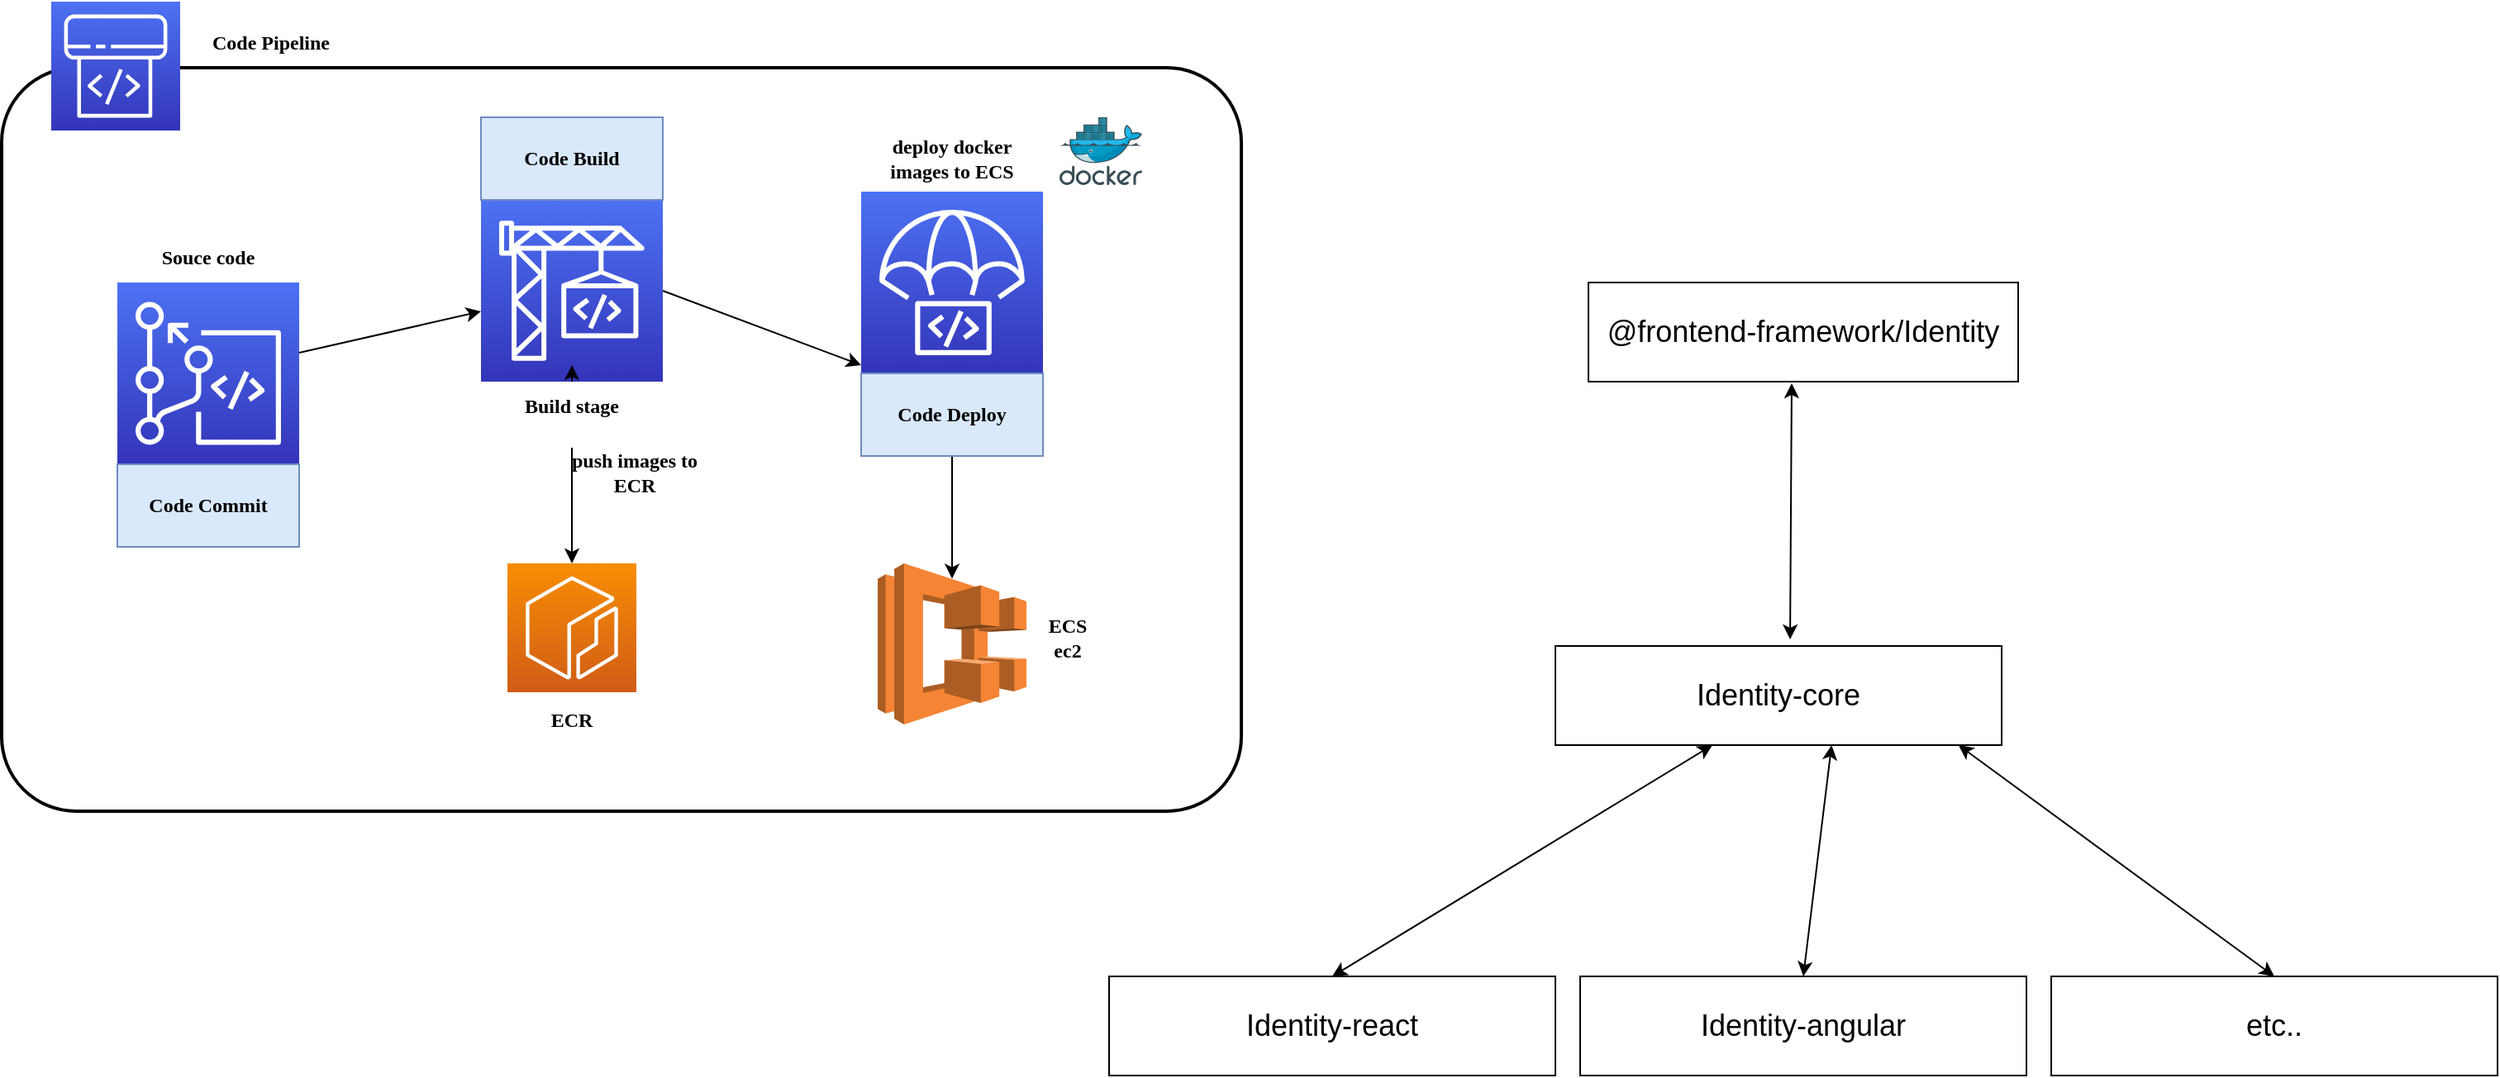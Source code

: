 <mxfile version="21.1.5" type="github">
  <diagram id="kuW590udwi2ajWvtAZzO" name="Page-1">
    <mxGraphModel dx="1702" dy="600" grid="1" gridSize="10" guides="1" tooltips="1" connect="1" arrows="1" fold="1" page="1" pageScale="1" pageWidth="827" pageHeight="1169" math="0" shadow="0">
      <root>
        <mxCell id="0" />
        <mxCell id="1" parent="0" />
        <mxCell id="ExiZxwpG2MiMaMcONg0X-1" value="&lt;font style=&quot;font-size: 18px;&quot;&gt;@frontend-framework/Identity&lt;/font&gt;" style="rounded=0;whiteSpace=wrap;html=1;" parent="1" vertex="1">
          <mxGeometry x="240" y="200" width="260" height="60" as="geometry" />
        </mxCell>
        <mxCell id="ExiZxwpG2MiMaMcONg0X-2" value="" style="endArrow=classic;startArrow=classic;html=1;rounded=0;fontSize=18;exitX=0.526;exitY=-0.067;exitDx=0;exitDy=0;exitPerimeter=0;entryX=0.473;entryY=1.017;entryDx=0;entryDy=0;entryPerimeter=0;" parent="1" source="ExiZxwpG2MiMaMcONg0X-3" target="ExiZxwpG2MiMaMcONg0X-1" edge="1">
          <mxGeometry width="50" height="50" relative="1" as="geometry">
            <mxPoint x="190" y="410" as="sourcePoint" />
            <mxPoint x="360" y="260" as="targetPoint" />
          </mxGeometry>
        </mxCell>
        <mxCell id="ExiZxwpG2MiMaMcONg0X-3" value="Identity-core" style="rounded=0;whiteSpace=wrap;html=1;fontSize=18;" parent="1" vertex="1">
          <mxGeometry x="220" y="420" width="270" height="60" as="geometry" />
        </mxCell>
        <mxCell id="ExiZxwpG2MiMaMcONg0X-4" value="Identity-react" style="rounded=0;whiteSpace=wrap;html=1;fontSize=18;" parent="1" vertex="1">
          <mxGeometry x="-50" y="620" width="270" height="60" as="geometry" />
        </mxCell>
        <mxCell id="ExiZxwpG2MiMaMcONg0X-6" value="" style="endArrow=classic;startArrow=classic;html=1;rounded=0;fontSize=18;exitX=0.5;exitY=0;exitDx=0;exitDy=0;" parent="1" source="ExiZxwpG2MiMaMcONg0X-4" edge="1">
          <mxGeometry width="50" height="50" relative="1" as="geometry">
            <mxPoint x="310" y="640" as="sourcePoint" />
            <mxPoint x="315" y="480" as="targetPoint" />
          </mxGeometry>
        </mxCell>
        <mxCell id="ExiZxwpG2MiMaMcONg0X-7" value="Identity-angular" style="rounded=0;whiteSpace=wrap;html=1;fontSize=18;" parent="1" vertex="1">
          <mxGeometry x="235" y="620" width="270" height="60" as="geometry" />
        </mxCell>
        <mxCell id="ExiZxwpG2MiMaMcONg0X-8" value="" style="endArrow=classic;startArrow=classic;html=1;rounded=0;fontSize=18;exitX=0.5;exitY=0;exitDx=0;exitDy=0;entryX=0.619;entryY=1;entryDx=0;entryDy=0;entryPerimeter=0;" parent="1" source="ExiZxwpG2MiMaMcONg0X-7" target="ExiZxwpG2MiMaMcONg0X-3" edge="1">
          <mxGeometry width="50" height="50" relative="1" as="geometry">
            <mxPoint x="200" y="620" as="sourcePoint" />
            <mxPoint x="360" y="480" as="targetPoint" />
            <Array as="points" />
          </mxGeometry>
        </mxCell>
        <mxCell id="ExiZxwpG2MiMaMcONg0X-9" value="etc.." style="rounded=0;whiteSpace=wrap;html=1;fontSize=18;" parent="1" vertex="1">
          <mxGeometry x="520" y="620" width="270" height="60" as="geometry" />
        </mxCell>
        <mxCell id="ExiZxwpG2MiMaMcONg0X-10" value="" style="endArrow=classic;startArrow=classic;html=1;rounded=0;fontSize=18;exitX=0.5;exitY=0;exitDx=0;exitDy=0;" parent="1" source="ExiZxwpG2MiMaMcONg0X-9" edge="1">
          <mxGeometry width="50" height="50" relative="1" as="geometry">
            <mxPoint x="460.0" y="618.02" as="sourcePoint" />
            <mxPoint x="463.89" y="480" as="targetPoint" />
          </mxGeometry>
        </mxCell>
        <mxCell id="d_bkBHS-3x23rhl3ambO-1" value="" style="rounded=1;arcSize=10;dashed=0;fillColor=none;gradientColor=none;strokeWidth=2;" parent="1" vertex="1">
          <mxGeometry x="-720" y="70" width="750" height="450" as="geometry" />
        </mxCell>
        <mxCell id="YbPeNYCbb-VirTyepQkY-1" value="" style="sketch=0;points=[[0,0,0],[0.25,0,0],[0.5,0,0],[0.75,0,0],[1,0,0],[0,1,0],[0.25,1,0],[0.5,1,0],[0.75,1,0],[1,1,0],[0,0.25,0],[0,0.5,0],[0,0.75,0],[1,0.25,0],[1,0.5,0],[1,0.75,0]];outlineConnect=0;fontColor=#232F3E;gradientColor=#4D72F3;gradientDirection=north;fillColor=#3334B9;strokeColor=#ffffff;dashed=0;verticalLabelPosition=bottom;verticalAlign=top;align=center;html=1;fontSize=12;fontStyle=0;aspect=fixed;shape=mxgraph.aws4.resourceIcon;resIcon=mxgraph.aws4.codebuild;" parent="1" vertex="1">
          <mxGeometry x="-430" y="150" width="110" height="110" as="geometry" />
        </mxCell>
        <mxCell id="YbPeNYCbb-VirTyepQkY-2" value="" style="sketch=0;points=[[0,0,0],[0.25,0,0],[0.5,0,0],[0.75,0,0],[1,0,0],[0,1,0],[0.25,1,0],[0.5,1,0],[0.75,1,0],[1,1,0],[0,0.25,0],[0,0.5,0],[0,0.75,0],[1,0.25,0],[1,0.5,0],[1,0.75,0]];outlineConnect=0;fontColor=#232F3E;gradientColor=#4D72F3;gradientDirection=north;fillColor=#3334B9;strokeColor=#ffffff;dashed=0;verticalLabelPosition=bottom;verticalAlign=top;align=center;html=1;fontSize=12;fontStyle=0;aspect=fixed;shape=mxgraph.aws4.resourceIcon;resIcon=mxgraph.aws4.codepipeline;" parent="1" vertex="1">
          <mxGeometry x="-690" y="30" width="78" height="78" as="geometry" />
        </mxCell>
        <mxCell id="YbPeNYCbb-VirTyepQkY-3" value="" style="sketch=0;points=[[0,0,0],[0.25,0,0],[0.5,0,0],[0.75,0,0],[1,0,0],[0,1,0],[0.25,1,0],[0.5,1,0],[0.75,1,0],[1,1,0],[0,0.25,0],[0,0.5,0],[0,0.75,0],[1,0.25,0],[1,0.5,0],[1,0.75,0]];outlineConnect=0;fontColor=#232F3E;gradientColor=#4D72F3;gradientDirection=north;fillColor=#3334B9;strokeColor=#ffffff;dashed=0;verticalLabelPosition=bottom;verticalAlign=top;align=center;html=1;fontSize=12;fontStyle=0;aspect=fixed;shape=mxgraph.aws4.resourceIcon;resIcon=mxgraph.aws4.codecommit;" parent="1" vertex="1">
          <mxGeometry x="-650" y="200" width="110" height="110" as="geometry" />
        </mxCell>
        <mxCell id="YbPeNYCbb-VirTyepQkY-4" value="" style="sketch=0;points=[[0,0,0],[0.25,0,0],[0.5,0,0],[0.75,0,0],[1,0,0],[0,1,0],[0.25,1,0],[0.5,1,0],[0.75,1,0],[1,1,0],[0,0.25,0],[0,0.5,0],[0,0.75,0],[1,0.25,0],[1,0.5,0],[1,0.75,0]];outlineConnect=0;fontColor=#232F3E;gradientColor=#4D72F3;gradientDirection=north;fillColor=#3334B9;strokeColor=#ffffff;dashed=0;verticalLabelPosition=bottom;verticalAlign=top;align=center;html=1;fontSize=12;fontStyle=0;aspect=fixed;shape=mxgraph.aws4.resourceIcon;resIcon=mxgraph.aws4.codedeploy;" parent="1" vertex="1">
          <mxGeometry x="-200" y="145" width="110" height="110" as="geometry" />
        </mxCell>
        <mxCell id="YbPeNYCbb-VirTyepQkY-6" value="Code Commit" style="text;html=1;strokeColor=#6c8ebf;fillColor=#dae8fc;align=center;verticalAlign=middle;whiteSpace=wrap;rounded=0;fontStyle=1;fontFamily=Verdana;" parent="1" vertex="1">
          <mxGeometry x="-650" y="310" width="110" height="50" as="geometry" />
        </mxCell>
        <mxCell id="YbPeNYCbb-VirTyepQkY-8" value="Code Build" style="text;html=1;strokeColor=#6c8ebf;fillColor=#dae8fc;align=center;verticalAlign=middle;whiteSpace=wrap;rounded=0;fontStyle=1;fontFamily=Verdana;" parent="1" vertex="1">
          <mxGeometry x="-430" y="100" width="110" height="50" as="geometry" />
        </mxCell>
        <mxCell id="Ur0gAjM8PCmy5QglzEbc-11" style="edgeStyle=orthogonalEdgeStyle;rounded=0;orthogonalLoop=1;jettySize=auto;html=1;exitX=0.5;exitY=1;exitDx=0;exitDy=0;entryX=0.5;entryY=0.095;entryDx=0;entryDy=0;entryPerimeter=0;" edge="1" parent="1" source="YbPeNYCbb-VirTyepQkY-9" target="Ur0gAjM8PCmy5QglzEbc-10">
          <mxGeometry relative="1" as="geometry" />
        </mxCell>
        <mxCell id="YbPeNYCbb-VirTyepQkY-9" value="Code Deploy" style="text;html=1;strokeColor=#6c8ebf;fillColor=#dae8fc;align=center;verticalAlign=middle;whiteSpace=wrap;rounded=0;fontStyle=1;fontFamily=Verdana;" parent="1" vertex="1">
          <mxGeometry x="-200" y="255" width="110" height="50" as="geometry" />
        </mxCell>
        <mxCell id="YbPeNYCbb-VirTyepQkY-11" value="" style="endArrow=classic;html=1;rounded=0;" parent="1" source="YbPeNYCbb-VirTyepQkY-3" target="YbPeNYCbb-VirTyepQkY-1" edge="1">
          <mxGeometry width="50" height="50" relative="1" as="geometry">
            <mxPoint x="-530" y="240" as="sourcePoint" />
            <mxPoint x="-480" y="190" as="targetPoint" />
          </mxGeometry>
        </mxCell>
        <mxCell id="YbPeNYCbb-VirTyepQkY-12" value="" style="endArrow=classic;html=1;rounded=0;exitX=1;exitY=0.5;exitDx=0;exitDy=0;exitPerimeter=0;" parent="1" source="YbPeNYCbb-VirTyepQkY-1" edge="1">
          <mxGeometry width="50" height="50" relative="1" as="geometry">
            <mxPoint x="-320" y="250" as="sourcePoint" />
            <mxPoint x="-200" y="250" as="targetPoint" />
          </mxGeometry>
        </mxCell>
        <mxCell id="YbPeNYCbb-VirTyepQkY-13" value="Code Pipeline" style="text;html=1;strokeColor=none;fillColor=none;align=center;verticalAlign=middle;whiteSpace=wrap;rounded=0;fontStyle=1;fontFamily=Verdana;" parent="1" vertex="1">
          <mxGeometry x="-612" y="30" width="110" height="50" as="geometry" />
        </mxCell>
        <mxCell id="YbPeNYCbb-VirTyepQkY-14" value="" style="sketch=0;points=[[0,0,0],[0.25,0,0],[0.5,0,0],[0.75,0,0],[1,0,0],[0,1,0],[0.25,1,0],[0.5,1,0],[0.75,1,0],[1,1,0],[0,0.25,0],[0,0.5,0],[0,0.75,0],[1,0.25,0],[1,0.5,0],[1,0.75,0]];outlineConnect=0;fontColor=#232F3E;gradientColor=#F78E04;gradientDirection=north;fillColor=#D05C17;strokeColor=#ffffff;dashed=0;verticalLabelPosition=bottom;verticalAlign=top;align=center;html=1;fontSize=12;fontStyle=0;aspect=fixed;shape=mxgraph.aws4.resourceIcon;resIcon=mxgraph.aws4.ecr;" parent="1" vertex="1">
          <mxGeometry x="-414" y="370" width="78" height="78" as="geometry" />
        </mxCell>
        <mxCell id="YbPeNYCbb-VirTyepQkY-15" value="&lt;div&gt;ECR&lt;/div&gt;" style="text;html=1;strokeColor=none;fillColor=none;align=center;verticalAlign=middle;whiteSpace=wrap;rounded=0;fontStyle=1;fontFamily=Verdana;" parent="1" vertex="1">
          <mxGeometry x="-430" y="440" width="110" height="50" as="geometry" />
        </mxCell>
        <mxCell id="YbPeNYCbb-VirTyepQkY-16" value="" style="endArrow=classic;html=1;rounded=0;exitX=0.5;exitY=1;exitDx=0;exitDy=0;exitPerimeter=0;entryX=0.5;entryY=0;entryDx=0;entryDy=0;entryPerimeter=0;" parent="1" source="Ur0gAjM8PCmy5QglzEbc-3" target="YbPeNYCbb-VirTyepQkY-14" edge="1">
          <mxGeometry width="50" height="50" relative="1" as="geometry">
            <mxPoint x="-370" y="310" as="sourcePoint" />
            <mxPoint x="-260" y="285" as="targetPoint" />
          </mxGeometry>
        </mxCell>
        <mxCell id="YbPeNYCbb-VirTyepQkY-17" value="push images to ECR" style="text;html=1;strokeColor=none;fillColor=none;align=center;verticalAlign=middle;whiteSpace=wrap;rounded=0;fontStyle=1;fontFamily=Verdana;" parent="1" vertex="1">
          <mxGeometry x="-380" y="290" width="86" height="50" as="geometry" />
        </mxCell>
        <mxCell id="Ur0gAjM8PCmy5QglzEbc-1" value="Souce code" style="text;html=1;strokeColor=none;fillColor=none;align=center;verticalAlign=middle;whiteSpace=wrap;rounded=0;fontStyle=1;fontFamily=Verdana;" vertex="1" parent="1">
          <mxGeometry x="-650" y="160" width="110" height="50" as="geometry" />
        </mxCell>
        <mxCell id="Ur0gAjM8PCmy5QglzEbc-4" value="" style="endArrow=classic;html=1;rounded=0;exitX=0.5;exitY=1;exitDx=0;exitDy=0;exitPerimeter=0;entryX=0.5;entryY=0;entryDx=0;entryDy=0;entryPerimeter=0;" edge="1" parent="1" source="YbPeNYCbb-VirTyepQkY-1" target="Ur0gAjM8PCmy5QglzEbc-3">
          <mxGeometry width="50" height="50" relative="1" as="geometry">
            <mxPoint x="-375" y="260" as="sourcePoint" />
            <mxPoint x="-375" y="370" as="targetPoint" />
          </mxGeometry>
        </mxCell>
        <mxCell id="Ur0gAjM8PCmy5QglzEbc-3" value="Build stage" style="text;html=1;strokeColor=none;fillColor=none;align=center;verticalAlign=middle;whiteSpace=wrap;rounded=0;fontStyle=1;fontFamily=Verdana;" vertex="1" parent="1">
          <mxGeometry x="-430" y="250" width="110" height="50" as="geometry" />
        </mxCell>
        <mxCell id="Ur0gAjM8PCmy5QglzEbc-5" value="deploy docker images to ECS" style="text;html=1;strokeColor=none;fillColor=none;align=center;verticalAlign=middle;whiteSpace=wrap;rounded=0;fontStyle=1;fontFamily=Verdana;" vertex="1" parent="1">
          <mxGeometry x="-200" y="100" width="110" height="50" as="geometry" />
        </mxCell>
        <mxCell id="Ur0gAjM8PCmy5QglzEbc-10" value="" style="outlineConnect=0;dashed=0;verticalLabelPosition=bottom;verticalAlign=top;align=center;html=1;shape=mxgraph.aws3.ecs;fillColor=#F58534;gradientColor=none;" vertex="1" parent="1">
          <mxGeometry x="-190" y="370" width="90" height="97.5" as="geometry" />
        </mxCell>
        <mxCell id="Ur0gAjM8PCmy5QglzEbc-12" value="&lt;div&gt;ECS&lt;/div&gt;&lt;div&gt;ec2&lt;br&gt;&lt;/div&gt;" style="text;html=1;strokeColor=none;fillColor=none;align=center;verticalAlign=middle;whiteSpace=wrap;rounded=0;fontStyle=1;fontFamily=Verdana;" vertex="1" parent="1">
          <mxGeometry x="-130" y="390" width="110" height="50" as="geometry" />
        </mxCell>
        <mxCell id="Ur0gAjM8PCmy5QglzEbc-13" value="" style="image;sketch=0;aspect=fixed;html=1;points=[];align=center;fontSize=12;image=img/lib/mscae/Docker.svg;" vertex="1" parent="1">
          <mxGeometry x="-80" y="100" width="50" height="41" as="geometry" />
        </mxCell>
      </root>
    </mxGraphModel>
  </diagram>
</mxfile>
